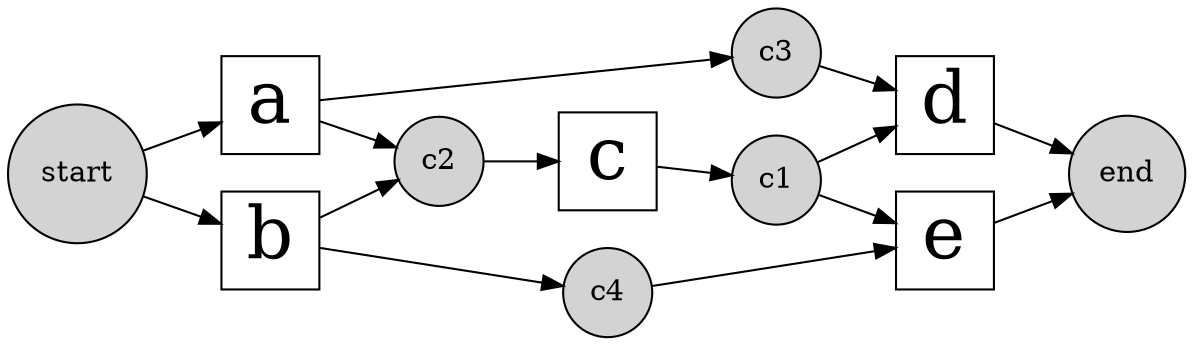 digraph G 
{
 graph [rankdir = "LR"]
 {
 node [shape=circle style=filled]
 start
 end
 c1
 c2
 c3
 c4
 }
 {
 node [shape=square fontsize=35]
c
d
a
b
e
 }
start -> {a b}
c -> c1
c1 -> {d e}
{a b} -> c2
c2 -> c
a -> c3
c3 -> d
b -> c4
c4 -> e
{d e} -> end 
} 

